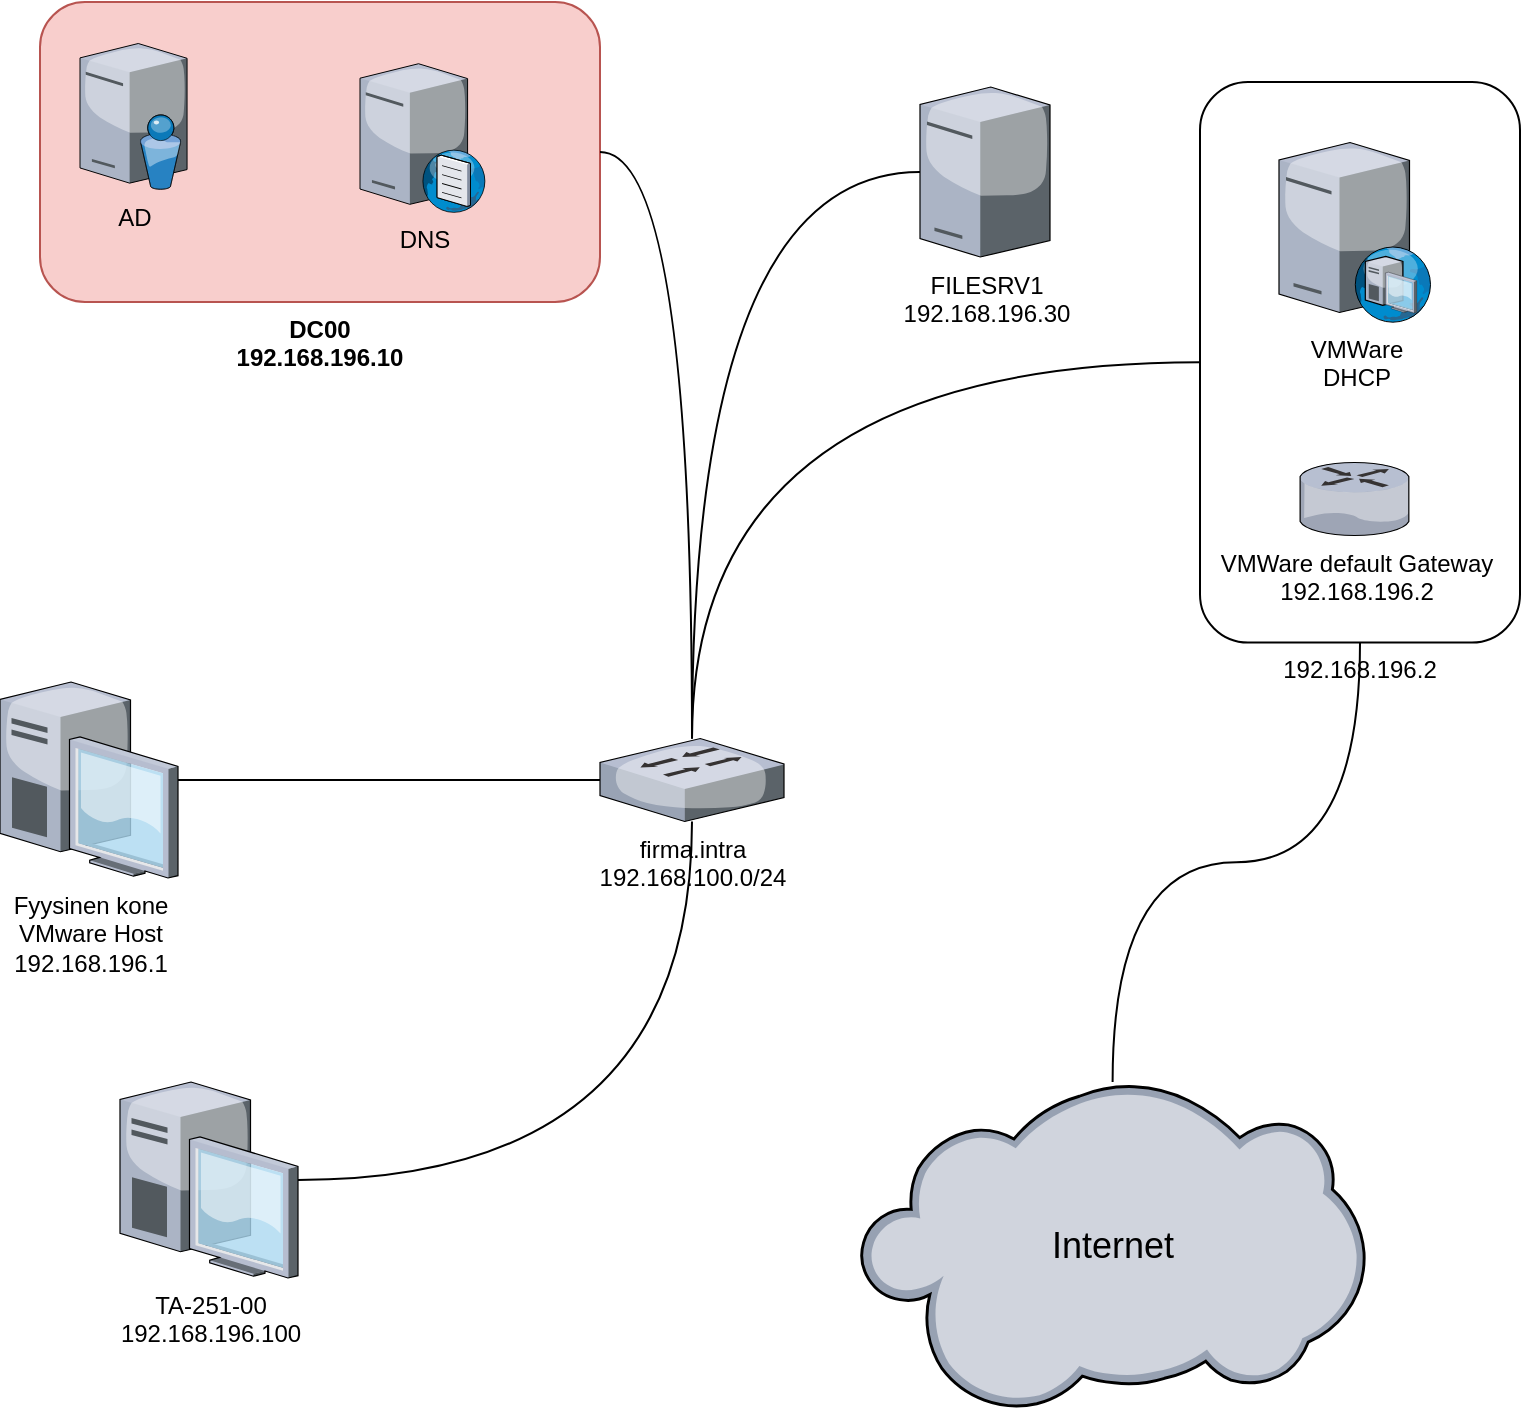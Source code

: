 <mxfile version="13.6.2" type="device"><diagram id="kcHZ4vueGHU22TSaNQfR" name="Page-1"><mxGraphModel dx="1086" dy="774" grid="1" gridSize="10" guides="1" tooltips="1" connect="1" arrows="1" fold="1" page="1" pageScale="1" pageWidth="850" pageHeight="1100" math="0" shadow="0"><root><mxCell id="0"/><mxCell id="1" parent="0"/><mxCell id="gbgUgDvO4jNViZxiogiN-21" style="edgeStyle=orthogonalEdgeStyle;curved=1;orthogonalLoop=1;jettySize=auto;html=1;endArrow=none;endFill=0;fontSize=18;" edge="1" parent="1" source="gbgUgDvO4jNViZxiogiN-2" target="gbgUgDvO4jNViZxiogiN-4"><mxGeometry relative="1" as="geometry"/></mxCell><mxCell id="gbgUgDvO4jNViZxiogiN-2" value="FILESRV1&lt;br&gt;192.168.196.30&lt;br&gt;" style="verticalLabelPosition=bottom;aspect=fixed;html=1;verticalAlign=top;strokeColor=none;align=center;outlineConnect=0;shape=mxgraph.citrix.license_server;" vertex="1" parent="1"><mxGeometry x="510" y="72.5" width="65" height="85" as="geometry"/></mxCell><mxCell id="gbgUgDvO4jNViZxiogiN-20" style="edgeStyle=orthogonalEdgeStyle;curved=1;orthogonalLoop=1;jettySize=auto;html=1;endArrow=none;endFill=0;fontSize=18;" edge="1" parent="1" source="gbgUgDvO4jNViZxiogiN-3" target="gbgUgDvO4jNViZxiogiN-4"><mxGeometry relative="1" as="geometry"><mxPoint x="300" y="419" as="targetPoint"/></mxGeometry></mxCell><mxCell id="gbgUgDvO4jNViZxiogiN-3" value="TA-251-00&lt;br&gt;192.168.196.100" style="verticalLabelPosition=bottom;aspect=fixed;html=1;verticalAlign=top;strokeColor=none;align=center;outlineConnect=0;shape=mxgraph.citrix.desktop;" vertex="1" parent="1"><mxGeometry x="110" y="570" width="89" height="98" as="geometry"/></mxCell><mxCell id="gbgUgDvO4jNViZxiogiN-4" value="firma.intra&lt;br&gt;192.168.100.0/24" style="verticalLabelPosition=bottom;aspect=fixed;html=1;verticalAlign=top;strokeColor=none;align=center;outlineConnect=0;shape=mxgraph.citrix.switch;" vertex="1" parent="1"><mxGeometry x="350" y="398.25" width="92" height="41.5" as="geometry"/></mxCell><mxCell id="gbgUgDvO4jNViZxiogiN-7" value="Internet" style="verticalLabelPosition=middle;aspect=fixed;html=1;verticalAlign=middle;strokeColor=none;align=center;outlineConnect=0;shape=mxgraph.citrix.cloud;labelPosition=center;fontSize=18;" vertex="1" parent="1"><mxGeometry x="480.0" y="570" width="252.58" height="164.84" as="geometry"/></mxCell><mxCell id="gbgUgDvO4jNViZxiogiN-19" style="edgeStyle=orthogonalEdgeStyle;curved=1;orthogonalLoop=1;jettySize=auto;html=1;endArrow=none;endFill=0;fontSize=18;" edge="1" parent="1" source="gbgUgDvO4jNViZxiogiN-8" target="gbgUgDvO4jNViZxiogiN-4"><mxGeometry relative="1" as="geometry"/></mxCell><mxCell id="gbgUgDvO4jNViZxiogiN-8" value="Fyysinen kone&lt;br&gt;VMware Host&lt;br&gt;192.168.196.1" style="verticalLabelPosition=bottom;aspect=fixed;html=1;verticalAlign=top;strokeColor=none;align=center;outlineConnect=0;shape=mxgraph.citrix.desktop;" vertex="1" parent="1"><mxGeometry x="50" y="370" width="89" height="98" as="geometry"/></mxCell><mxCell id="gbgUgDvO4jNViZxiogiN-11" value="" style="group" vertex="1" connectable="0" parent="1"><mxGeometry x="70" y="30" width="280" height="150" as="geometry"/></mxCell><mxCell id="gbgUgDvO4jNViZxiogiN-9" value="&lt;b&gt;DC00&lt;br&gt;192.168.196.10&lt;br&gt;&lt;/b&gt;" style="rounded=1;whiteSpace=wrap;html=1;fillColor=#f8cecc;strokeColor=#b85450;labelPosition=center;verticalLabelPosition=bottom;align=center;verticalAlign=top;" vertex="1" parent="gbgUgDvO4jNViZxiogiN-11"><mxGeometry width="280" height="150" as="geometry"/></mxCell><mxCell id="gbgUgDvO4jNViZxiogiN-1" value="AD" style="verticalLabelPosition=bottom;aspect=fixed;html=1;verticalAlign=top;strokeColor=none;align=center;outlineConnect=0;shape=mxgraph.citrix.directory_server;" vertex="1" parent="gbgUgDvO4jNViZxiogiN-11"><mxGeometry x="20.0" y="20.75" width="53.529" height="72.882" as="geometry"/></mxCell><mxCell id="gbgUgDvO4jNViZxiogiN-10" value="DNS" style="verticalLabelPosition=bottom;aspect=fixed;html=1;verticalAlign=top;strokeColor=none;align=center;outlineConnect=0;shape=mxgraph.citrix.dns_server;" vertex="1" parent="gbgUgDvO4jNViZxiogiN-11"><mxGeometry x="160.0" y="29" width="63" height="76.176" as="geometry"/></mxCell><mxCell id="gbgUgDvO4jNViZxiogiN-15" value="" style="group" vertex="1" connectable="0" parent="1"><mxGeometry x="650" y="70" width="160" height="280.25" as="geometry"/></mxCell><mxCell id="gbgUgDvO4jNViZxiogiN-14" value="192.168.196.2" style="rounded=1;whiteSpace=wrap;html=1;labelPosition=center;verticalLabelPosition=bottom;align=center;verticalAlign=top;" vertex="1" parent="gbgUgDvO4jNViZxiogiN-15"><mxGeometry width="160" height="280.25" as="geometry"/></mxCell><mxCell id="gbgUgDvO4jNViZxiogiN-6" value="VMWare default Gateway&lt;br&gt;192.168.196.2" style="verticalLabelPosition=bottom;aspect=fixed;html=1;verticalAlign=top;strokeColor=none;align=center;outlineConnect=0;shape=mxgraph.citrix.router;" vertex="1" parent="gbgUgDvO4jNViZxiogiN-15"><mxGeometry x="50" y="190.25" width="55" height="36.5" as="geometry"/></mxCell><mxCell id="gbgUgDvO4jNViZxiogiN-12" value="VMWare &lt;br&gt;DHCP" style="verticalLabelPosition=bottom;aspect=fixed;html=1;verticalAlign=top;strokeColor=none;align=center;outlineConnect=0;shape=mxgraph.citrix.dhcp_server;" vertex="1" parent="gbgUgDvO4jNViZxiogiN-15"><mxGeometry x="39.5" y="30.25" width="76" height="90" as="geometry"/></mxCell><mxCell id="gbgUgDvO4jNViZxiogiN-16" style="edgeStyle=orthogonalEdgeStyle;orthogonalLoop=1;jettySize=auto;html=1;fontSize=18;endArrow=none;endFill=0;curved=1;exitX=1;exitY=0.5;exitDx=0;exitDy=0;" edge="1" parent="1" source="gbgUgDvO4jNViZxiogiN-9" target="gbgUgDvO4jNViZxiogiN-4"><mxGeometry relative="1" as="geometry"/></mxCell><mxCell id="gbgUgDvO4jNViZxiogiN-17" style="edgeStyle=orthogonalEdgeStyle;curved=1;orthogonalLoop=1;jettySize=auto;html=1;endArrow=none;endFill=0;fontSize=18;" edge="1" parent="1" source="gbgUgDvO4jNViZxiogiN-14" target="gbgUgDvO4jNViZxiogiN-4"><mxGeometry relative="1" as="geometry"/></mxCell><mxCell id="gbgUgDvO4jNViZxiogiN-22" style="edgeStyle=orthogonalEdgeStyle;curved=1;orthogonalLoop=1;jettySize=auto;html=1;endArrow=none;endFill=0;fontSize=18;" edge="1" parent="1" source="gbgUgDvO4jNViZxiogiN-14" target="gbgUgDvO4jNViZxiogiN-7"><mxGeometry relative="1" as="geometry"/></mxCell></root></mxGraphModel></diagram></mxfile>